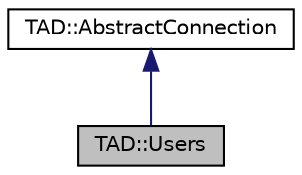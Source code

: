 digraph "TAD::Users"
{
  edge [fontname="Helvetica",fontsize="10",labelfontname="Helvetica",labelfontsize="10"];
  node [fontname="Helvetica",fontsize="10",shape=record];
  Node2 [label="TAD::Users",height=0.2,width=0.4,color="black", fillcolor="grey75", style="filled", fontcolor="black"];
  Node3 -> Node2 [dir="back",color="midnightblue",fontsize="10",style="solid",fontname="Helvetica"];
  Node3 [label="TAD::AbstractConnection",height=0.2,width=0.4,color="black", fillcolor="white", style="filled",URL="$class_t_a_d_1_1_abstract_connection.html"];
}
